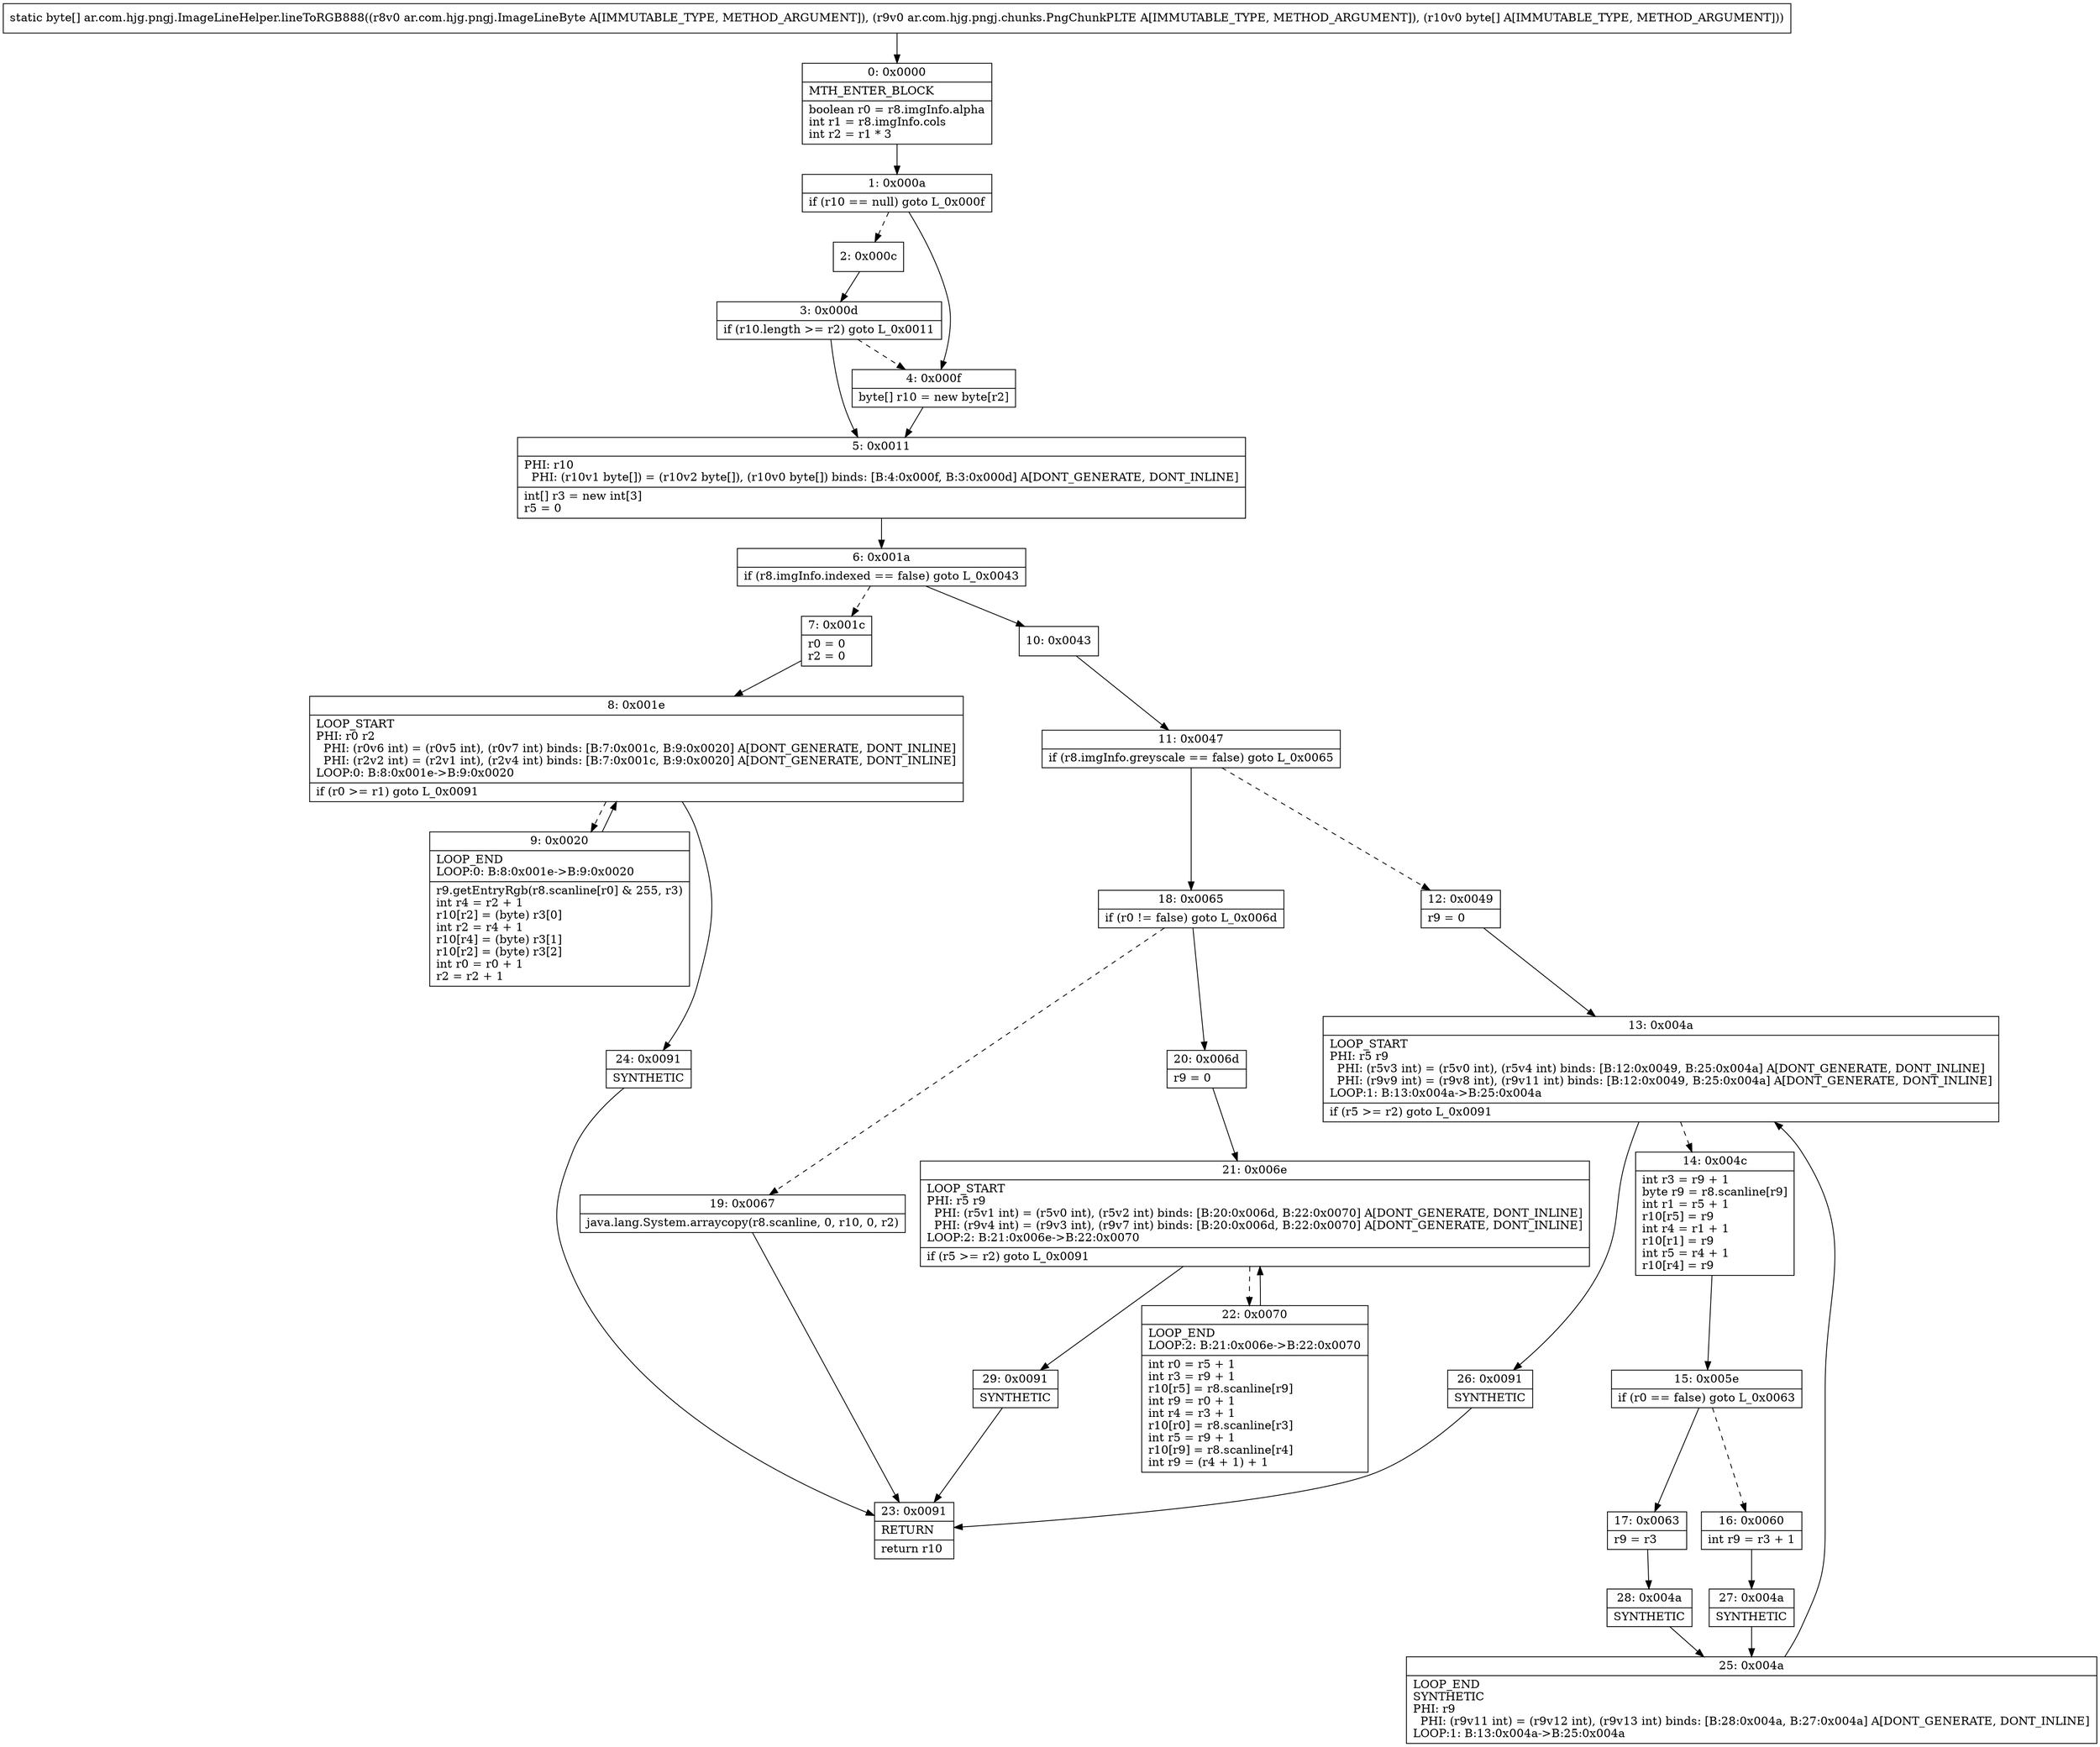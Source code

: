 digraph "CFG forar.com.hjg.pngj.ImageLineHelper.lineToRGB888(Lar\/com\/hjg\/pngj\/ImageLineByte;Lar\/com\/hjg\/pngj\/chunks\/PngChunkPLTE;[B)[B" {
Node_0 [shape=record,label="{0\:\ 0x0000|MTH_ENTER_BLOCK\l|boolean r0 = r8.imgInfo.alpha\lint r1 = r8.imgInfo.cols\lint r2 = r1 * 3\l}"];
Node_1 [shape=record,label="{1\:\ 0x000a|if (r10 == null) goto L_0x000f\l}"];
Node_2 [shape=record,label="{2\:\ 0x000c}"];
Node_3 [shape=record,label="{3\:\ 0x000d|if (r10.length \>= r2) goto L_0x0011\l}"];
Node_4 [shape=record,label="{4\:\ 0x000f|byte[] r10 = new byte[r2]\l}"];
Node_5 [shape=record,label="{5\:\ 0x0011|PHI: r10 \l  PHI: (r10v1 byte[]) = (r10v2 byte[]), (r10v0 byte[]) binds: [B:4:0x000f, B:3:0x000d] A[DONT_GENERATE, DONT_INLINE]\l|int[] r3 = new int[3]\lr5 = 0\l}"];
Node_6 [shape=record,label="{6\:\ 0x001a|if (r8.imgInfo.indexed == false) goto L_0x0043\l}"];
Node_7 [shape=record,label="{7\:\ 0x001c|r0 = 0\lr2 = 0\l}"];
Node_8 [shape=record,label="{8\:\ 0x001e|LOOP_START\lPHI: r0 r2 \l  PHI: (r0v6 int) = (r0v5 int), (r0v7 int) binds: [B:7:0x001c, B:9:0x0020] A[DONT_GENERATE, DONT_INLINE]\l  PHI: (r2v2 int) = (r2v1 int), (r2v4 int) binds: [B:7:0x001c, B:9:0x0020] A[DONT_GENERATE, DONT_INLINE]\lLOOP:0: B:8:0x001e\-\>B:9:0x0020\l|if (r0 \>= r1) goto L_0x0091\l}"];
Node_9 [shape=record,label="{9\:\ 0x0020|LOOP_END\lLOOP:0: B:8:0x001e\-\>B:9:0x0020\l|r9.getEntryRgb(r8.scanline[r0] & 255, r3)\lint r4 = r2 + 1\lr10[r2] = (byte) r3[0]\lint r2 = r4 + 1\lr10[r4] = (byte) r3[1]\lr10[r2] = (byte) r3[2]\lint r0 = r0 + 1\lr2 = r2 + 1\l}"];
Node_10 [shape=record,label="{10\:\ 0x0043}"];
Node_11 [shape=record,label="{11\:\ 0x0047|if (r8.imgInfo.greyscale == false) goto L_0x0065\l}"];
Node_12 [shape=record,label="{12\:\ 0x0049|r9 = 0\l}"];
Node_13 [shape=record,label="{13\:\ 0x004a|LOOP_START\lPHI: r5 r9 \l  PHI: (r5v3 int) = (r5v0 int), (r5v4 int) binds: [B:12:0x0049, B:25:0x004a] A[DONT_GENERATE, DONT_INLINE]\l  PHI: (r9v9 int) = (r9v8 int), (r9v11 int) binds: [B:12:0x0049, B:25:0x004a] A[DONT_GENERATE, DONT_INLINE]\lLOOP:1: B:13:0x004a\-\>B:25:0x004a\l|if (r5 \>= r2) goto L_0x0091\l}"];
Node_14 [shape=record,label="{14\:\ 0x004c|int r3 = r9 + 1\lbyte r9 = r8.scanline[r9]\lint r1 = r5 + 1\lr10[r5] = r9\lint r4 = r1 + 1\lr10[r1] = r9\lint r5 = r4 + 1\lr10[r4] = r9\l}"];
Node_15 [shape=record,label="{15\:\ 0x005e|if (r0 == false) goto L_0x0063\l}"];
Node_16 [shape=record,label="{16\:\ 0x0060|int r9 = r3 + 1\l}"];
Node_17 [shape=record,label="{17\:\ 0x0063|r9 = r3\l}"];
Node_18 [shape=record,label="{18\:\ 0x0065|if (r0 != false) goto L_0x006d\l}"];
Node_19 [shape=record,label="{19\:\ 0x0067|java.lang.System.arraycopy(r8.scanline, 0, r10, 0, r2)\l}"];
Node_20 [shape=record,label="{20\:\ 0x006d|r9 = 0\l}"];
Node_21 [shape=record,label="{21\:\ 0x006e|LOOP_START\lPHI: r5 r9 \l  PHI: (r5v1 int) = (r5v0 int), (r5v2 int) binds: [B:20:0x006d, B:22:0x0070] A[DONT_GENERATE, DONT_INLINE]\l  PHI: (r9v4 int) = (r9v3 int), (r9v7 int) binds: [B:20:0x006d, B:22:0x0070] A[DONT_GENERATE, DONT_INLINE]\lLOOP:2: B:21:0x006e\-\>B:22:0x0070\l|if (r5 \>= r2) goto L_0x0091\l}"];
Node_22 [shape=record,label="{22\:\ 0x0070|LOOP_END\lLOOP:2: B:21:0x006e\-\>B:22:0x0070\l|int r0 = r5 + 1\lint r3 = r9 + 1\lr10[r5] = r8.scanline[r9]\lint r9 = r0 + 1\lint r4 = r3 + 1\lr10[r0] = r8.scanline[r3]\lint r5 = r9 + 1\lr10[r9] = r8.scanline[r4]\lint r9 = (r4 + 1) + 1\l}"];
Node_23 [shape=record,label="{23\:\ 0x0091|RETURN\l|return r10\l}"];
Node_24 [shape=record,label="{24\:\ 0x0091|SYNTHETIC\l}"];
Node_25 [shape=record,label="{25\:\ 0x004a|LOOP_END\lSYNTHETIC\lPHI: r9 \l  PHI: (r9v11 int) = (r9v12 int), (r9v13 int) binds: [B:28:0x004a, B:27:0x004a] A[DONT_GENERATE, DONT_INLINE]\lLOOP:1: B:13:0x004a\-\>B:25:0x004a\l}"];
Node_26 [shape=record,label="{26\:\ 0x0091|SYNTHETIC\l}"];
Node_27 [shape=record,label="{27\:\ 0x004a|SYNTHETIC\l}"];
Node_28 [shape=record,label="{28\:\ 0x004a|SYNTHETIC\l}"];
Node_29 [shape=record,label="{29\:\ 0x0091|SYNTHETIC\l}"];
MethodNode[shape=record,label="{static byte[] ar.com.hjg.pngj.ImageLineHelper.lineToRGB888((r8v0 ar.com.hjg.pngj.ImageLineByte A[IMMUTABLE_TYPE, METHOD_ARGUMENT]), (r9v0 ar.com.hjg.pngj.chunks.PngChunkPLTE A[IMMUTABLE_TYPE, METHOD_ARGUMENT]), (r10v0 byte[] A[IMMUTABLE_TYPE, METHOD_ARGUMENT])) }"];
MethodNode -> Node_0;
Node_0 -> Node_1;
Node_1 -> Node_2[style=dashed];
Node_1 -> Node_4;
Node_2 -> Node_3;
Node_3 -> Node_4[style=dashed];
Node_3 -> Node_5;
Node_4 -> Node_5;
Node_5 -> Node_6;
Node_6 -> Node_7[style=dashed];
Node_6 -> Node_10;
Node_7 -> Node_8;
Node_8 -> Node_9[style=dashed];
Node_8 -> Node_24;
Node_9 -> Node_8;
Node_10 -> Node_11;
Node_11 -> Node_12[style=dashed];
Node_11 -> Node_18;
Node_12 -> Node_13;
Node_13 -> Node_14[style=dashed];
Node_13 -> Node_26;
Node_14 -> Node_15;
Node_15 -> Node_16[style=dashed];
Node_15 -> Node_17;
Node_16 -> Node_27;
Node_17 -> Node_28;
Node_18 -> Node_19[style=dashed];
Node_18 -> Node_20;
Node_19 -> Node_23;
Node_20 -> Node_21;
Node_21 -> Node_22[style=dashed];
Node_21 -> Node_29;
Node_22 -> Node_21;
Node_24 -> Node_23;
Node_25 -> Node_13;
Node_26 -> Node_23;
Node_27 -> Node_25;
Node_28 -> Node_25;
Node_29 -> Node_23;
}

